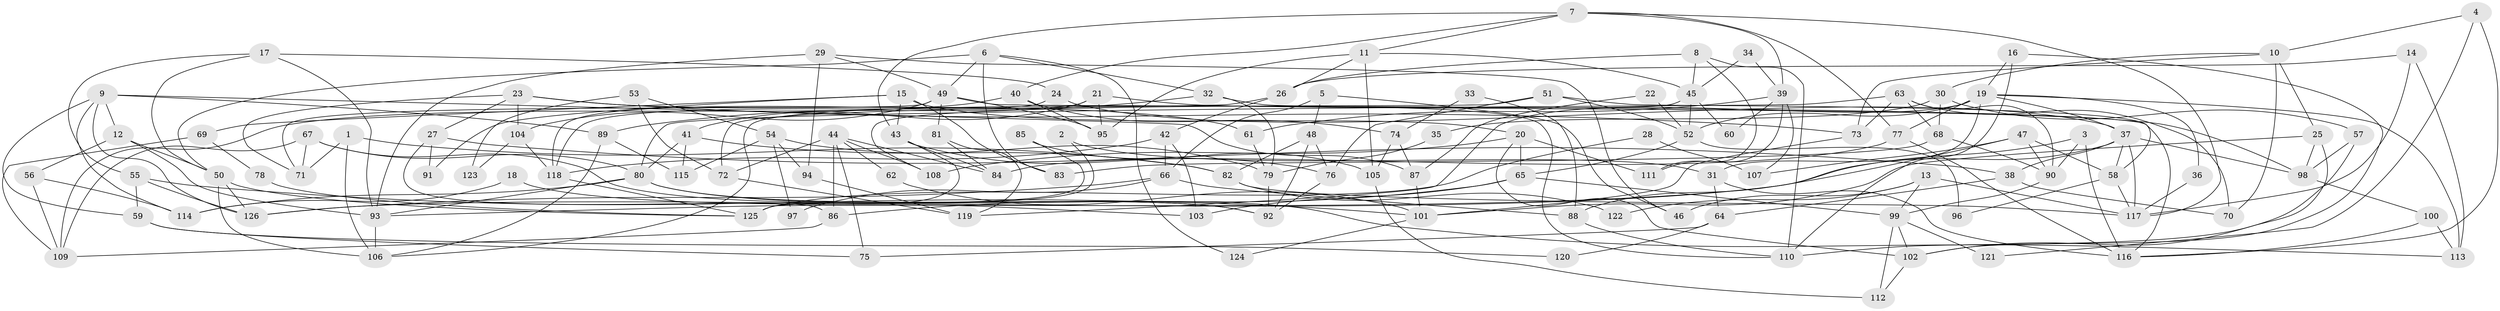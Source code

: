 // Generated by graph-tools (version 1.1) at 2025/48/03/09/25 04:48:57]
// undirected, 126 vertices, 252 edges
graph export_dot {
graph [start="1"]
  node [color=gray90,style=filled];
  1;
  2;
  3;
  4;
  5;
  6;
  7;
  8;
  9;
  10;
  11;
  12;
  13;
  14;
  15;
  16;
  17;
  18;
  19;
  20;
  21;
  22;
  23;
  24;
  25;
  26;
  27;
  28;
  29;
  30;
  31;
  32;
  33;
  34;
  35;
  36;
  37;
  38;
  39;
  40;
  41;
  42;
  43;
  44;
  45;
  46;
  47;
  48;
  49;
  50;
  51;
  52;
  53;
  54;
  55;
  56;
  57;
  58;
  59;
  60;
  61;
  62;
  63;
  64;
  65;
  66;
  67;
  68;
  69;
  70;
  71;
  72;
  73;
  74;
  75;
  76;
  77;
  78;
  79;
  80;
  81;
  82;
  83;
  84;
  85;
  86;
  87;
  88;
  89;
  90;
  91;
  92;
  93;
  94;
  95;
  96;
  97;
  98;
  99;
  100;
  101;
  102;
  103;
  104;
  105;
  106;
  107;
  108;
  109;
  110;
  111;
  112;
  113;
  114;
  115;
  116;
  117;
  118;
  119;
  120;
  121;
  122;
  123;
  124;
  125;
  126;
  1 -- 82;
  1 -- 71;
  1 -- 106;
  2 -- 31;
  2 -- 125;
  3 -- 116;
  3 -- 93;
  3 -- 90;
  4 -- 10;
  4 -- 116;
  4 -- 121;
  5 -- 46;
  5 -- 66;
  5 -- 48;
  6 -- 83;
  6 -- 50;
  6 -- 32;
  6 -- 49;
  6 -- 124;
  7 -- 117;
  7 -- 40;
  7 -- 11;
  7 -- 39;
  7 -- 43;
  7 -- 77;
  8 -- 26;
  8 -- 110;
  8 -- 45;
  8 -- 111;
  9 -- 126;
  9 -- 12;
  9 -- 59;
  9 -- 87;
  9 -- 89;
  9 -- 114;
  10 -- 70;
  10 -- 25;
  10 -- 30;
  10 -- 73;
  11 -- 26;
  11 -- 45;
  11 -- 95;
  11 -- 105;
  12 -- 93;
  12 -- 50;
  12 -- 56;
  13 -- 117;
  13 -- 99;
  13 -- 46;
  13 -- 122;
  14 -- 113;
  14 -- 117;
  14 -- 26;
  15 -- 43;
  15 -- 20;
  15 -- 69;
  15 -- 83;
  15 -- 91;
  16 -- 102;
  16 -- 19;
  16 -- 110;
  17 -- 55;
  17 -- 24;
  17 -- 50;
  17 -- 93;
  18 -- 103;
  18 -- 114;
  19 -- 77;
  19 -- 37;
  19 -- 31;
  19 -- 36;
  19 -- 52;
  19 -- 113;
  19 -- 119;
  20 -- 65;
  20 -- 111;
  20 -- 102;
  20 -- 108;
  21 -- 98;
  21 -- 95;
  21 -- 41;
  21 -- 118;
  22 -- 87;
  22 -- 52;
  23 -- 27;
  23 -- 104;
  23 -- 61;
  23 -- 71;
  23 -- 73;
  24 -- 118;
  24 -- 37;
  25 -- 101;
  25 -- 102;
  25 -- 98;
  26 -- 42;
  26 -- 72;
  27 -- 86;
  27 -- 38;
  27 -- 91;
  28 -- 107;
  28 -- 125;
  29 -- 93;
  29 -- 49;
  29 -- 46;
  29 -- 94;
  30 -- 68;
  30 -- 35;
  30 -- 57;
  31 -- 116;
  31 -- 64;
  32 -- 89;
  32 -- 79;
  32 -- 110;
  33 -- 74;
  33 -- 88;
  34 -- 45;
  34 -- 39;
  35 -- 79;
  36 -- 117;
  37 -- 58;
  37 -- 98;
  37 -- 38;
  37 -- 117;
  37 -- 126;
  38 -- 64;
  38 -- 70;
  39 -- 61;
  39 -- 60;
  39 -- 107;
  39 -- 111;
  40 -- 109;
  40 -- 95;
  40 -- 74;
  41 -- 80;
  41 -- 82;
  41 -- 115;
  42 -- 66;
  42 -- 118;
  42 -- 103;
  43 -- 84;
  43 -- 76;
  43 -- 125;
  44 -- 108;
  44 -- 72;
  44 -- 62;
  44 -- 75;
  44 -- 84;
  44 -- 86;
  45 -- 52;
  45 -- 60;
  45 -- 106;
  47 -- 58;
  47 -- 90;
  47 -- 88;
  47 -- 107;
  48 -- 92;
  48 -- 76;
  48 -- 82;
  49 -- 116;
  49 -- 71;
  49 -- 81;
  49 -- 95;
  49 -- 104;
  50 -- 106;
  50 -- 125;
  50 -- 126;
  51 -- 52;
  51 -- 76;
  51 -- 58;
  51 -- 108;
  52 -- 65;
  52 -- 96;
  53 -- 54;
  53 -- 72;
  53 -- 123;
  54 -- 115;
  54 -- 79;
  54 -- 94;
  54 -- 97;
  55 -- 101;
  55 -- 126;
  55 -- 59;
  56 -- 114;
  56 -- 109;
  57 -- 110;
  57 -- 98;
  58 -- 117;
  58 -- 96;
  59 -- 75;
  59 -- 120;
  61 -- 79;
  62 -- 101;
  63 -- 73;
  63 -- 80;
  63 -- 68;
  63 -- 70;
  63 -- 90;
  64 -- 75;
  64 -- 120;
  65 -- 86;
  65 -- 99;
  65 -- 103;
  66 -- 88;
  66 -- 126;
  66 -- 97;
  67 -- 80;
  67 -- 71;
  67 -- 92;
  67 -- 109;
  68 -- 90;
  68 -- 83;
  69 -- 109;
  69 -- 78;
  72 -- 119;
  73 -- 101;
  74 -- 105;
  74 -- 87;
  76 -- 92;
  77 -- 84;
  77 -- 116;
  78 -- 125;
  79 -- 92;
  80 -- 92;
  80 -- 93;
  80 -- 113;
  80 -- 114;
  81 -- 119;
  81 -- 84;
  82 -- 117;
  82 -- 122;
  85 -- 105;
  85 -- 125;
  86 -- 109;
  87 -- 101;
  88 -- 110;
  89 -- 106;
  89 -- 115;
  90 -- 99;
  93 -- 106;
  94 -- 119;
  98 -- 100;
  99 -- 102;
  99 -- 112;
  99 -- 121;
  100 -- 113;
  100 -- 116;
  101 -- 124;
  102 -- 112;
  104 -- 118;
  104 -- 123;
  105 -- 112;
  118 -- 125;
}
